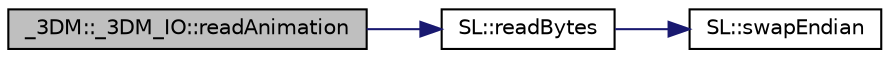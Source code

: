 digraph "_3DM::_3DM_IO::readAnimation"
{
 // INTERACTIVE_SVG=YES
 // LATEX_PDF_SIZE
  edge [fontname="Helvetica",fontsize="10",labelfontname="Helvetica",labelfontsize="10"];
  node [fontname="Helvetica",fontsize="10",shape=record];
  rankdir="LR";
  Node1 [label="_3DM::_3DM_IO::readAnimation",height=0.2,width=0.4,color="black", fillcolor="grey75", style="filled", fontcolor="black",tooltip=" "];
  Node1 -> Node2 [color="midnightblue",fontsize="10",style="solid",fontname="Helvetica"];
  Node2 [label="SL::readBytes",height=0.2,width=0.4,color="black", fillcolor="white", style="filled",URL="$d5/d71/namespace_s_l.html#addb3c1f99efa9625ddde4137a659306a",tooltip=" "];
  Node2 -> Node3 [color="midnightblue",fontsize="10",style="solid",fontname="Helvetica"];
  Node3 [label="SL::swapEndian",height=0.2,width=0.4,color="black", fillcolor="white", style="filled",URL="$d5/d71/namespace_s_l.html#aebfdfe445c38bfb5eed787b16283cf5e",tooltip=" "];
}
